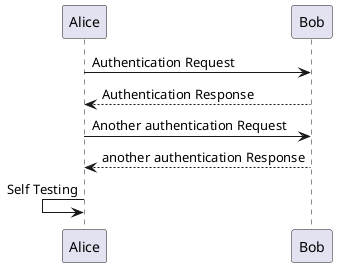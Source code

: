@startuml
Alice -> Bob: Authentication Request
Bob --> Alice: Authentication Response

Alice -> Bob: Another authentication Request
Alice <-- Bob: another authentication Response
Alice <- Alice:Self Testing
@enduml